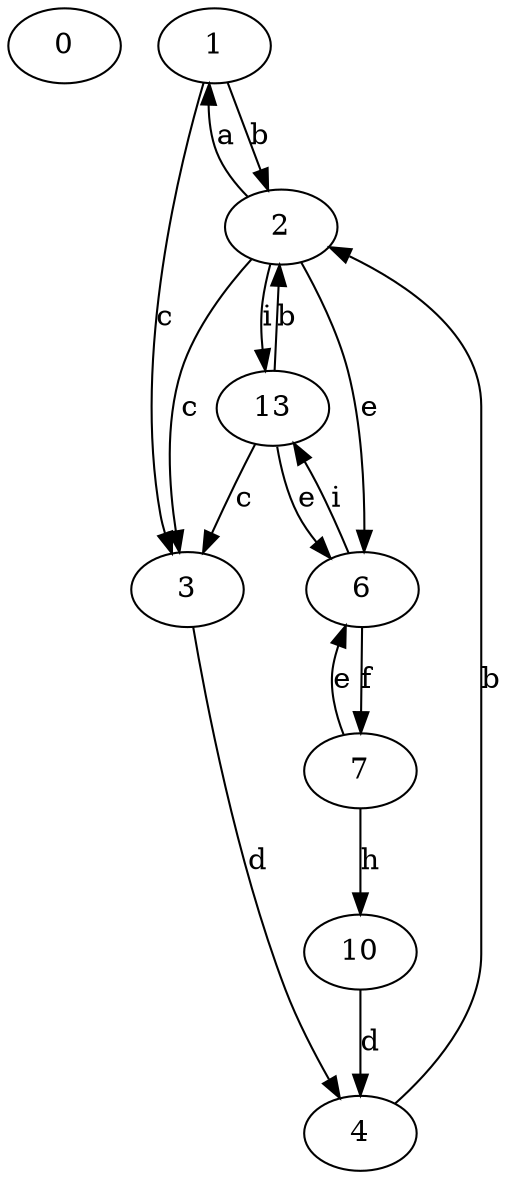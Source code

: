 strict digraph  {
0;
1;
2;
3;
4;
6;
7;
10;
13;
1 -> 2  [label=b];
1 -> 3  [label=c];
2 -> 1  [label=a];
2 -> 3  [label=c];
2 -> 6  [label=e];
2 -> 13  [label=i];
3 -> 4  [label=d];
4 -> 2  [label=b];
6 -> 7  [label=f];
6 -> 13  [label=i];
7 -> 6  [label=e];
7 -> 10  [label=h];
10 -> 4  [label=d];
13 -> 2  [label=b];
13 -> 3  [label=c];
13 -> 6  [label=e];
}
